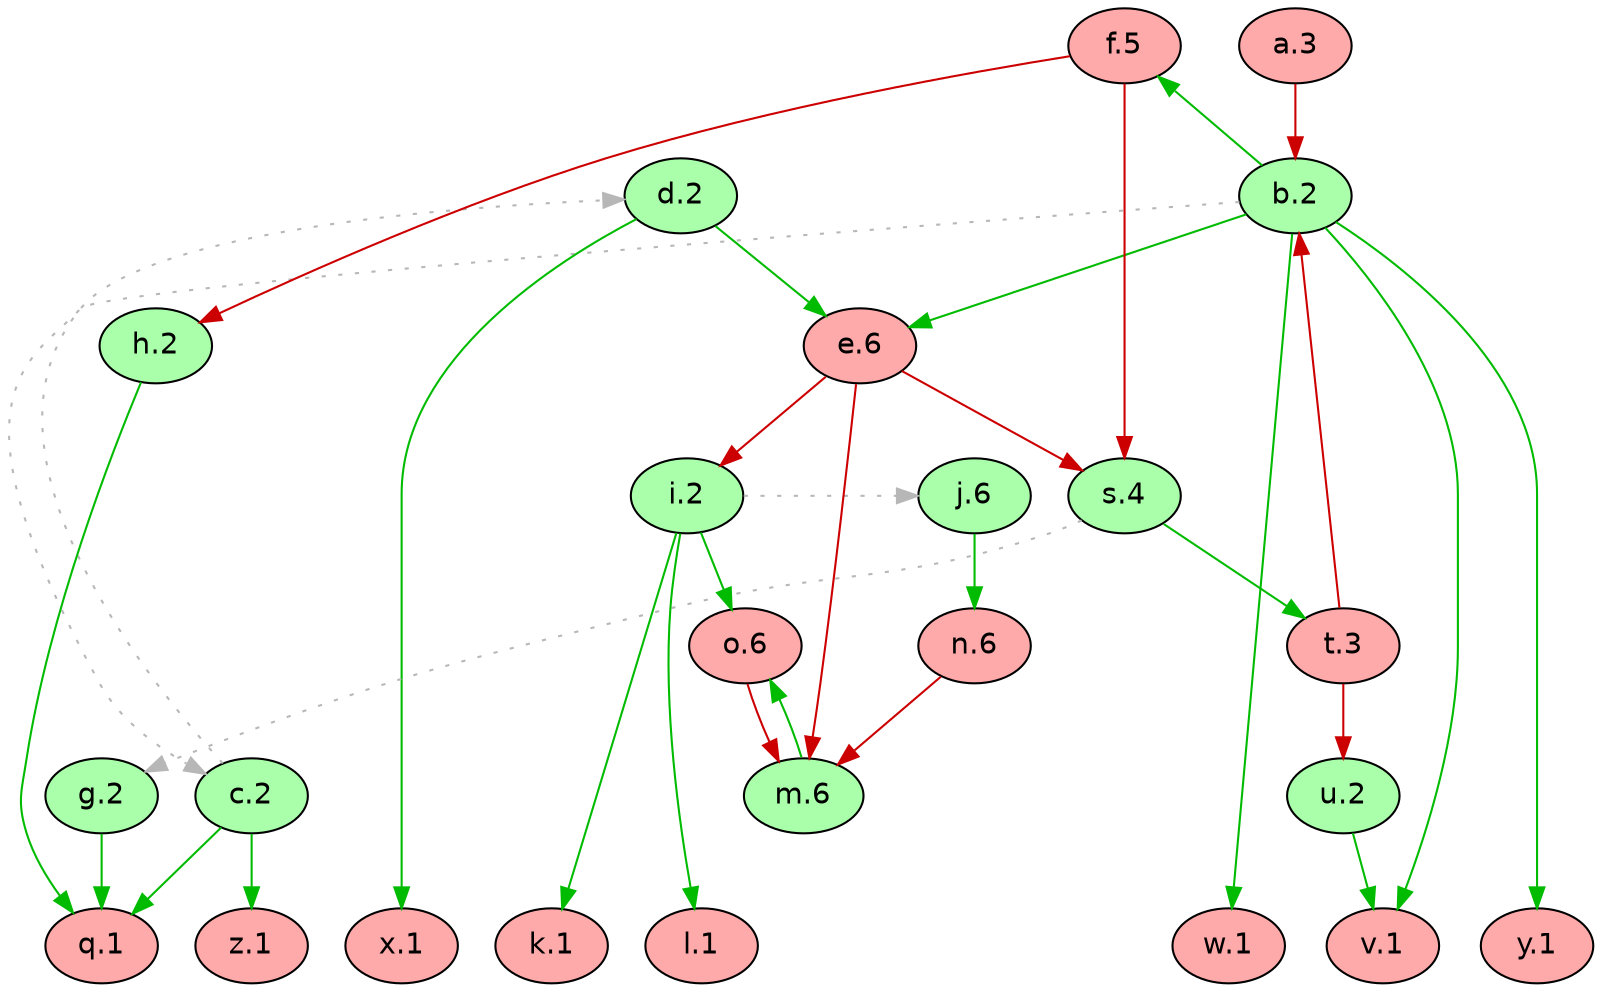 digraph G {
  rankdir="TB"
  node [shape=oval style=filled fontname=Helvetica fontsize=14]
  node [fillcolor="#AAFFAA" fontcolor="#000000"] 
       b[label="b.2"] 
       c[label="c.2"] 
       d[label="d.2"] 
       s[label="s.4"] 
       g[label="g.2"] 
       h[label="h.2"] 
       i[label="i.2"] 
       j[label="j.6"] 
       m[label="m.6"] 
       u[label="u.2"]
  node [fillcolor="#FFAAAA" fontcolor="#000000"] 
       a[label="a.3"] 
       t[label="t.3"] 
       e[label="e.6"] 
       f[label="f.5"] 
       k[label="k.1"] 
       l[label="l.1"] 
       o[label="o.6"] 
       n[label="n.6"] 
       q[label="q.1"] 
       v[label="v.1"] 
       w[label="w.1"] 
       x[label="x.1"] 
       y[label="y.1"] 
       z[label="z.1"]
  edge [dir=forward color="#CC0000" style="solid"]
        "a" -> "b" 
        "t" -> "b" 
        "f" -> "h" 
        "e" -> "i" 
        "e" -> "m" 
        "o" -> "m" 
        "n" -> "m" 
        "e" -> "s" 
        "f" -> "s" 
        "t" -> "u" 
  edge [dir=forward color="#00BB00" style="solid"]
        "b" -> "e" 
        "d" -> "e" 
        "b" -> "f" 
        "i" -> "k" 
        "i" -> "l" 
        "j" -> "n" 
        "i" -> "o" 
        "m" -> "o" 
        "g" -> "q" 
        "h" -> "q" 
        "c" -> "q" 
        "s" -> "t" 
        "b" -> "v" 
        "u" -> "v" 
        "b" -> "w" 
        "d" -> "x" 
        "b" -> "y" 
        "c" -> "z" 
  edge [dir=forward color="#b7b7b7" style="dotted" constraint=false]
        "b" -> "c" 
        "c" -> "d" 
        "s" -> "g" 
        "i" -> "j" 

  {rank = max k l q v w x y z}
  {rank = min f}
}